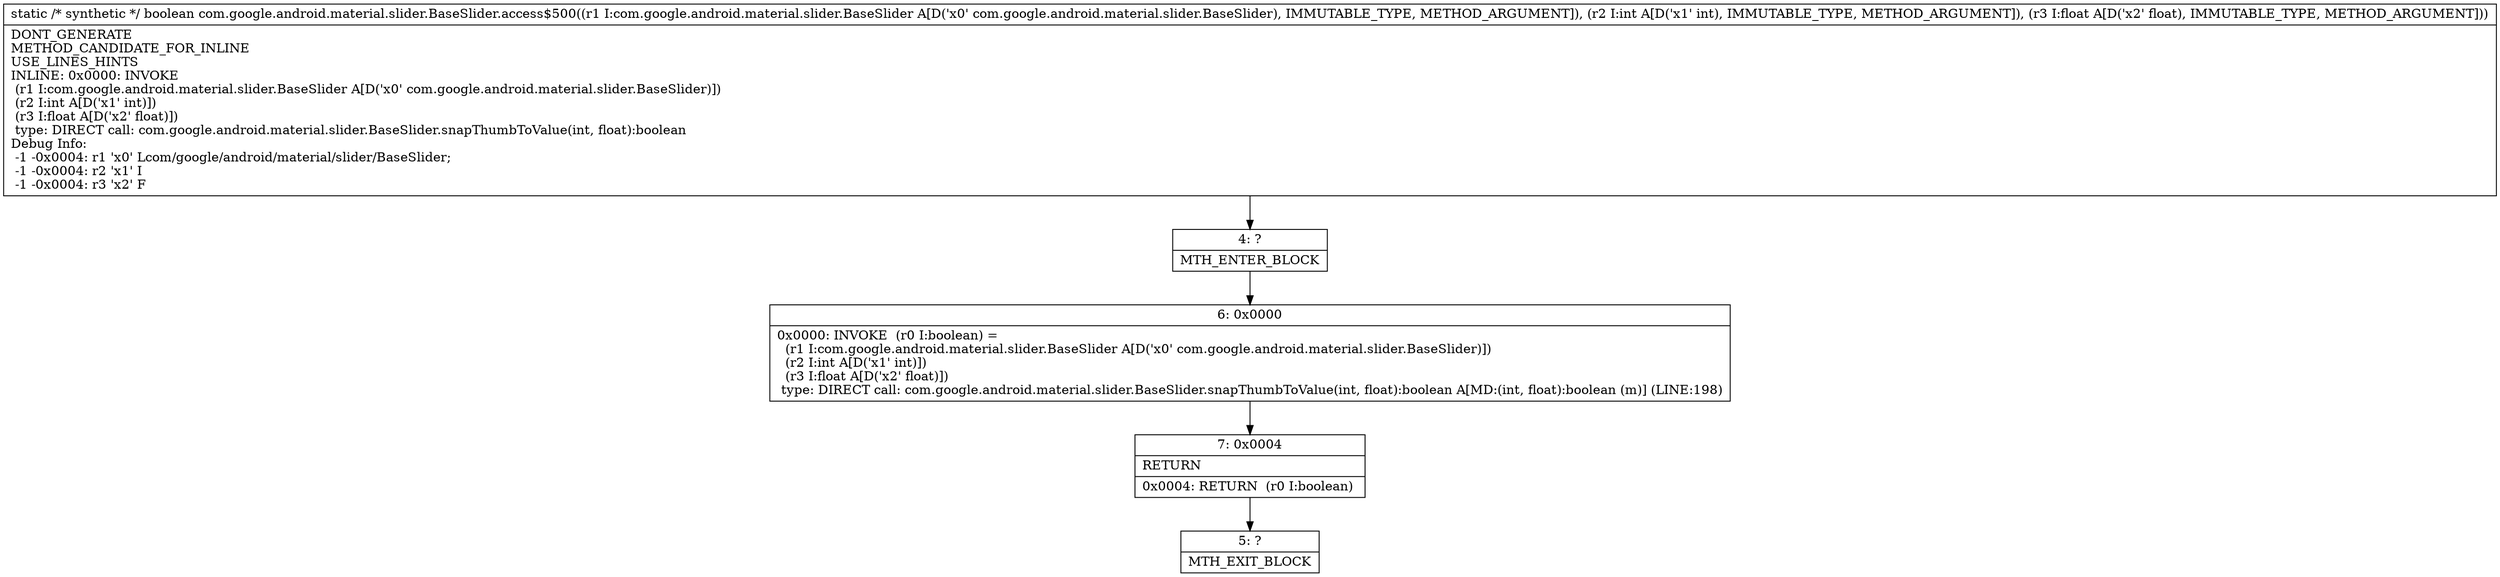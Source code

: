 digraph "CFG forcom.google.android.material.slider.BaseSlider.access$500(Lcom\/google\/android\/material\/slider\/BaseSlider;IF)Z" {
Node_4 [shape=record,label="{4\:\ ?|MTH_ENTER_BLOCK\l}"];
Node_6 [shape=record,label="{6\:\ 0x0000|0x0000: INVOKE  (r0 I:boolean) = \l  (r1 I:com.google.android.material.slider.BaseSlider A[D('x0' com.google.android.material.slider.BaseSlider)])\l  (r2 I:int A[D('x1' int)])\l  (r3 I:float A[D('x2' float)])\l type: DIRECT call: com.google.android.material.slider.BaseSlider.snapThumbToValue(int, float):boolean A[MD:(int, float):boolean (m)] (LINE:198)\l}"];
Node_7 [shape=record,label="{7\:\ 0x0004|RETURN\l|0x0004: RETURN  (r0 I:boolean) \l}"];
Node_5 [shape=record,label="{5\:\ ?|MTH_EXIT_BLOCK\l}"];
MethodNode[shape=record,label="{static \/* synthetic *\/ boolean com.google.android.material.slider.BaseSlider.access$500((r1 I:com.google.android.material.slider.BaseSlider A[D('x0' com.google.android.material.slider.BaseSlider), IMMUTABLE_TYPE, METHOD_ARGUMENT]), (r2 I:int A[D('x1' int), IMMUTABLE_TYPE, METHOD_ARGUMENT]), (r3 I:float A[D('x2' float), IMMUTABLE_TYPE, METHOD_ARGUMENT]))  | DONT_GENERATE\lMETHOD_CANDIDATE_FOR_INLINE\lUSE_LINES_HINTS\lINLINE: 0x0000: INVOKE  \l  (r1 I:com.google.android.material.slider.BaseSlider A[D('x0' com.google.android.material.slider.BaseSlider)])\l  (r2 I:int A[D('x1' int)])\l  (r3 I:float A[D('x2' float)])\l type: DIRECT call: com.google.android.material.slider.BaseSlider.snapThumbToValue(int, float):boolean\lDebug Info:\l  \-1 \-0x0004: r1 'x0' Lcom\/google\/android\/material\/slider\/BaseSlider;\l  \-1 \-0x0004: r2 'x1' I\l  \-1 \-0x0004: r3 'x2' F\l}"];
MethodNode -> Node_4;Node_4 -> Node_6;
Node_6 -> Node_7;
Node_7 -> Node_5;
}

